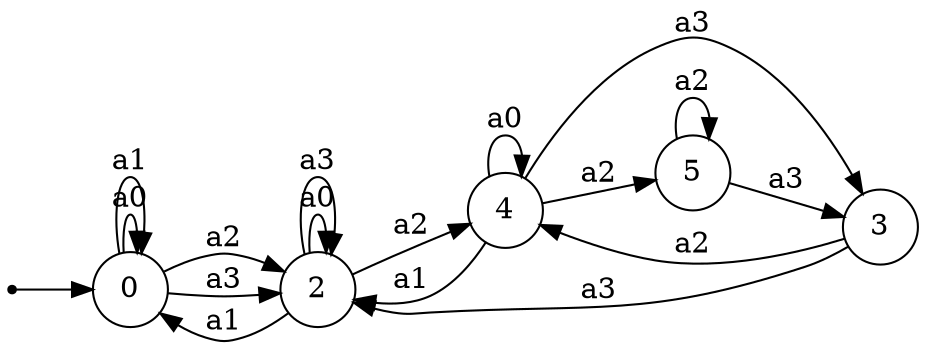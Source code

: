 digraph fa {
  rankdir=LR;
  node [shape = point]; qi;
  node [shape = circle];
  qi -> 0;
  0 -> 0 [label = "a0"];
  0 -> 0 [label = "a1"];
  0 -> 2 [label = "a2"];
  0 -> 2 [label = "a3"];
  2 -> 2 [label = "a0"];
  2 -> 0 [label = "a1"];
  2 -> 4 [label = "a2"];
  2 -> 2 [label = "a3"];
  3 -> 4 [label = "a2"];
  3 -> 2 [label = "a3"];
  4 -> 4 [label = "a0"];
  4 -> 2 [label = "a1"];
  4 -> 5 [label = "a2"];
  4 -> 3 [label = "a3"];
  5 -> 5 [label = "a2"];
  5 -> 3 [label = "a3"];

}